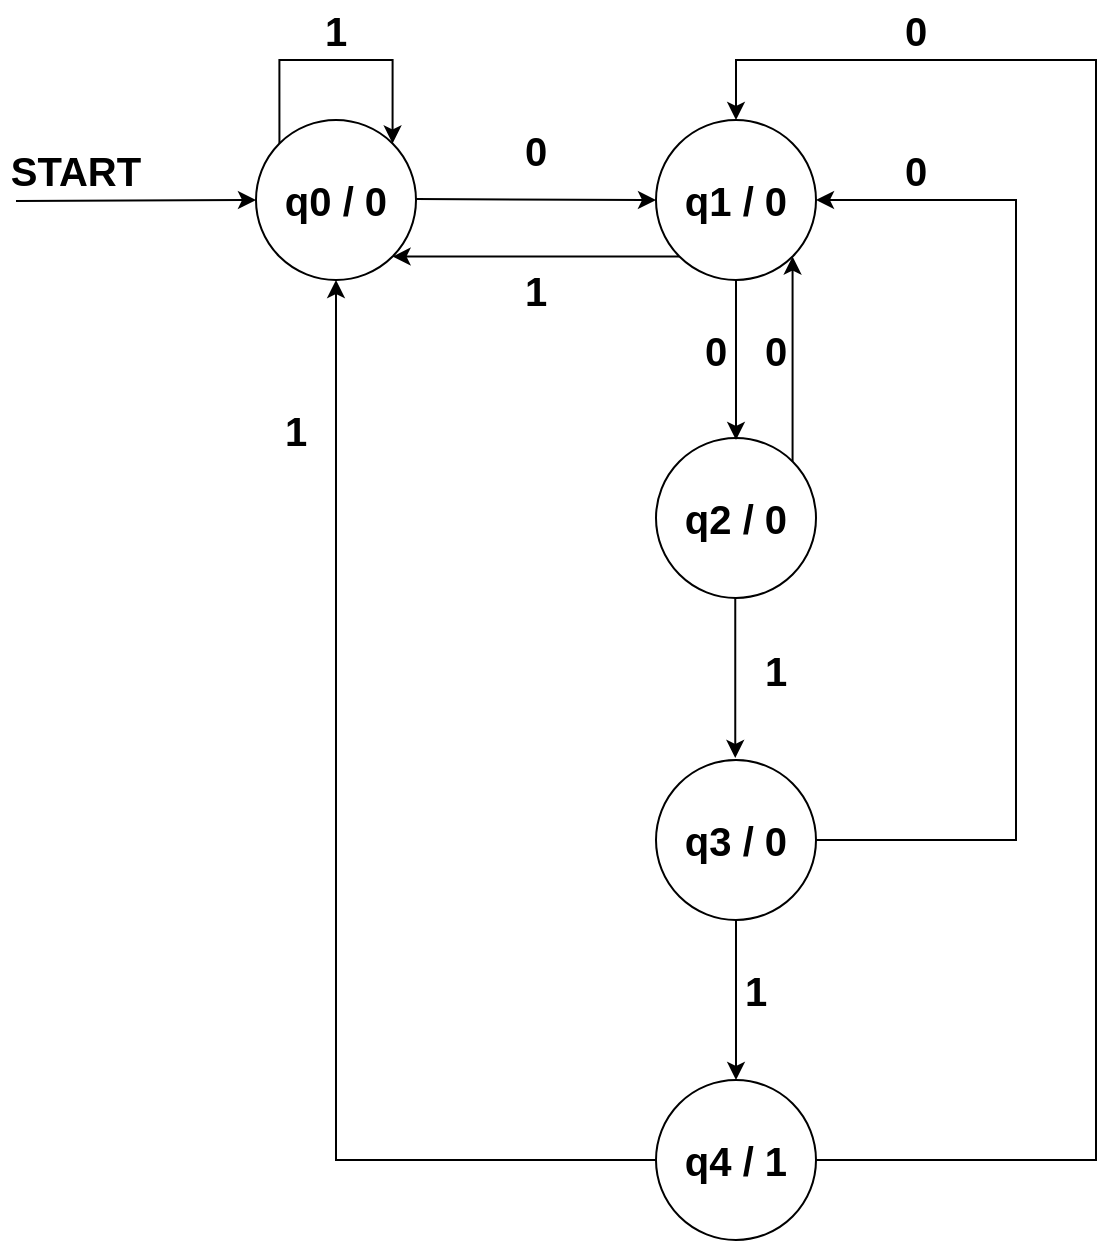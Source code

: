 <mxfile version="22.1.7" type="github">
  <diagram name="Page-1" id="dw8pbqw-n0SPfMg4s-sq">
    <mxGraphModel dx="1121" dy="637" grid="1" gridSize="10" guides="1" tooltips="1" connect="1" arrows="1" fold="1" page="1" pageScale="1" pageWidth="1169" pageHeight="827" math="0" shadow="0">
      <root>
        <mxCell id="0" />
        <mxCell id="1" parent="0" />
        <mxCell id="KcKuBcbKkhyo1QJxsV9f-33" style="edgeStyle=orthogonalEdgeStyle;rounded=0;orthogonalLoop=1;jettySize=auto;html=1;exitX=0;exitY=0;exitDx=0;exitDy=0;entryX=1;entryY=0;entryDx=0;entryDy=0;" edge="1" parent="1" source="KcKuBcbKkhyo1QJxsV9f-1" target="KcKuBcbKkhyo1QJxsV9f-1">
          <mxGeometry relative="1" as="geometry">
            <mxPoint x="300" y="190" as="targetPoint" />
            <Array as="points">
              <mxPoint x="252" y="170" />
              <mxPoint x="308" y="170" />
            </Array>
          </mxGeometry>
        </mxCell>
        <mxCell id="KcKuBcbKkhyo1QJxsV9f-1" value="" style="ellipse;whiteSpace=wrap;html=1;aspect=fixed;" vertex="1" parent="1">
          <mxGeometry x="240" y="200" width="80" height="80" as="geometry" />
        </mxCell>
        <mxCell id="KcKuBcbKkhyo1QJxsV9f-2" value="" style="ellipse;whiteSpace=wrap;html=1;aspect=fixed;" vertex="1" parent="1">
          <mxGeometry x="440" y="200" width="80" height="80" as="geometry" />
        </mxCell>
        <mxCell id="KcKuBcbKkhyo1QJxsV9f-3" value="" style="ellipse;whiteSpace=wrap;html=1;aspect=fixed;" vertex="1" parent="1">
          <mxGeometry x="440" y="359" width="80" height="80" as="geometry" />
        </mxCell>
        <mxCell id="KcKuBcbKkhyo1QJxsV9f-55" style="edgeStyle=orthogonalEdgeStyle;rounded=0;orthogonalLoop=1;jettySize=auto;html=1;exitX=0.5;exitY=0;exitDx=0;exitDy=0;entryX=1;entryY=0.5;entryDx=0;entryDy=0;" edge="1" parent="1" source="KcKuBcbKkhyo1QJxsV9f-4" target="KcKuBcbKkhyo1QJxsV9f-2">
          <mxGeometry relative="1" as="geometry">
            <Array as="points">
              <mxPoint x="620" y="560" />
              <mxPoint x="620" y="240" />
            </Array>
          </mxGeometry>
        </mxCell>
        <mxCell id="KcKuBcbKkhyo1QJxsV9f-4" value="" style="ellipse;whiteSpace=wrap;html=1;aspect=fixed;direction=south;" vertex="1" parent="1">
          <mxGeometry x="440" y="520" width="80" height="80" as="geometry" />
        </mxCell>
        <mxCell id="KcKuBcbKkhyo1QJxsV9f-5" value="" style="endArrow=classic;html=1;rounded=0;exitX=0.5;exitY=1;exitDx=0;exitDy=0;" edge="1" parent="1" source="KcKuBcbKkhyo1QJxsV9f-2">
          <mxGeometry width="50" height="50" relative="1" as="geometry">
            <mxPoint x="530" y="320" as="sourcePoint" />
            <mxPoint x="480" y="360" as="targetPoint" />
          </mxGeometry>
        </mxCell>
        <mxCell id="KcKuBcbKkhyo1QJxsV9f-7" value="" style="endArrow=classic;html=1;rounded=0;exitX=1;exitY=0.5;exitDx=0;exitDy=0;entryX=0;entryY=0.5;entryDx=0;entryDy=0;" edge="1" parent="1" target="KcKuBcbKkhyo1QJxsV9f-2">
          <mxGeometry width="50" height="50" relative="1" as="geometry">
            <mxPoint x="320" y="239.5" as="sourcePoint" />
            <mxPoint x="400" y="239.5" as="targetPoint" />
          </mxGeometry>
        </mxCell>
        <mxCell id="KcKuBcbKkhyo1QJxsV9f-9" value="&lt;b&gt;START&lt;/b&gt;" style="text;html=1;strokeColor=none;fillColor=none;align=center;verticalAlign=middle;whiteSpace=wrap;rounded=0;fontSize=20;" vertex="1" parent="1">
          <mxGeometry x="120" y="210" width="60" height="30" as="geometry" />
        </mxCell>
        <mxCell id="KcKuBcbKkhyo1QJxsV9f-10" value="&lt;b&gt;q0 / 0&lt;/b&gt;" style="text;html=1;strokeColor=none;fillColor=none;align=center;verticalAlign=middle;whiteSpace=wrap;rounded=0;fontSize=20;" vertex="1" parent="1">
          <mxGeometry x="250" y="225" width="60" height="30" as="geometry" />
        </mxCell>
        <mxCell id="KcKuBcbKkhyo1QJxsV9f-11" value="&lt;b&gt;q1 / 0&lt;/b&gt;" style="text;html=1;strokeColor=none;fillColor=none;align=center;verticalAlign=middle;whiteSpace=wrap;rounded=0;fontSize=20;" vertex="1" parent="1">
          <mxGeometry x="450" y="225" width="60" height="30" as="geometry" />
        </mxCell>
        <mxCell id="KcKuBcbKkhyo1QJxsV9f-12" value="&lt;b&gt;q2 / 0&lt;/b&gt;" style="text;html=1;strokeColor=none;fillColor=none;align=center;verticalAlign=middle;whiteSpace=wrap;rounded=0;fontSize=20;" vertex="1" parent="1">
          <mxGeometry x="450" y="384" width="60" height="30" as="geometry" />
        </mxCell>
        <mxCell id="KcKuBcbKkhyo1QJxsV9f-13" value="&lt;b&gt;q3 / 0&lt;/b&gt;" style="text;html=1;strokeColor=none;fillColor=none;align=center;verticalAlign=middle;whiteSpace=wrap;rounded=0;fontSize=20;" vertex="1" parent="1">
          <mxGeometry x="450" y="545" width="60" height="30" as="geometry" />
        </mxCell>
        <mxCell id="KcKuBcbKkhyo1QJxsV9f-46" style="edgeStyle=orthogonalEdgeStyle;rounded=0;orthogonalLoop=1;jettySize=auto;html=1;exitX=1;exitY=0.5;exitDx=0;exitDy=0;entryX=0.5;entryY=0;entryDx=0;entryDy=0;" edge="1" parent="1" source="KcKuBcbKkhyo1QJxsV9f-14" target="KcKuBcbKkhyo1QJxsV9f-2">
          <mxGeometry relative="1" as="geometry">
            <Array as="points">
              <mxPoint x="660" y="720" />
              <mxPoint x="660" y="170" />
              <mxPoint x="480" y="170" />
            </Array>
          </mxGeometry>
        </mxCell>
        <mxCell id="KcKuBcbKkhyo1QJxsV9f-14" value="" style="ellipse;whiteSpace=wrap;html=1;aspect=fixed;" vertex="1" parent="1">
          <mxGeometry x="440" y="680" width="80" height="80" as="geometry" />
        </mxCell>
        <mxCell id="KcKuBcbKkhyo1QJxsV9f-23" style="edgeStyle=orthogonalEdgeStyle;rounded=0;orthogonalLoop=1;jettySize=auto;html=1;entryX=0.5;entryY=1;entryDx=0;entryDy=0;exitX=0;exitY=0.5;exitDx=0;exitDy=0;" edge="1" parent="1" source="KcKuBcbKkhyo1QJxsV9f-14" target="KcKuBcbKkhyo1QJxsV9f-1">
          <mxGeometry relative="1" as="geometry" />
        </mxCell>
        <mxCell id="KcKuBcbKkhyo1QJxsV9f-16" value="&lt;b&gt;q4 / 1&lt;/b&gt;" style="text;html=1;strokeColor=none;fillColor=none;align=center;verticalAlign=middle;whiteSpace=wrap;rounded=0;fontSize=20;" vertex="1" parent="1">
          <mxGeometry x="450" y="705" width="60" height="30" as="geometry" />
        </mxCell>
        <mxCell id="KcKuBcbKkhyo1QJxsV9f-17" value="&lt;b&gt;0&lt;/b&gt;" style="text;html=1;strokeColor=none;fillColor=none;align=center;verticalAlign=middle;whiteSpace=wrap;rounded=0;fontSize=20;" vertex="1" parent="1">
          <mxGeometry x="350" y="200" width="60" height="30" as="geometry" />
        </mxCell>
        <mxCell id="KcKuBcbKkhyo1QJxsV9f-18" value="&lt;b&gt;0&lt;/b&gt;" style="text;html=1;strokeColor=none;fillColor=none;align=center;verticalAlign=middle;whiteSpace=wrap;rounded=0;fontSize=20;" vertex="1" parent="1">
          <mxGeometry x="540" y="140" width="60" height="30" as="geometry" />
        </mxCell>
        <mxCell id="KcKuBcbKkhyo1QJxsV9f-19" value="&lt;b&gt;1&lt;/b&gt;" style="text;html=1;strokeColor=none;fillColor=none;align=center;verticalAlign=middle;whiteSpace=wrap;rounded=0;fontSize=20;" vertex="1" parent="1">
          <mxGeometry x="460" y="620" width="60" height="30" as="geometry" />
        </mxCell>
        <mxCell id="KcKuBcbKkhyo1QJxsV9f-24" value="&lt;b&gt;1&lt;/b&gt;" style="text;html=1;strokeColor=none;fillColor=none;align=center;verticalAlign=middle;whiteSpace=wrap;rounded=0;fontSize=20;" vertex="1" parent="1">
          <mxGeometry x="230" y="340" width="60" height="30" as="geometry" />
        </mxCell>
        <mxCell id="KcKuBcbKkhyo1QJxsV9f-29" value="&lt;b&gt;1&lt;/b&gt;" style="text;html=1;strokeColor=none;fillColor=none;align=center;verticalAlign=middle;whiteSpace=wrap;rounded=0;fontSize=20;" vertex="1" parent="1">
          <mxGeometry x="470" y="460" width="60" height="30" as="geometry" />
        </mxCell>
        <mxCell id="KcKuBcbKkhyo1QJxsV9f-34" value="&lt;b&gt;1&lt;/b&gt;" style="text;html=1;strokeColor=none;fillColor=none;align=center;verticalAlign=middle;whiteSpace=wrap;rounded=0;fontSize=20;" vertex="1" parent="1">
          <mxGeometry x="250" y="140" width="60" height="30" as="geometry" />
        </mxCell>
        <mxCell id="KcKuBcbKkhyo1QJxsV9f-43" value="" style="endArrow=classic;html=1;rounded=0;exitX=1;exitY=0.5;exitDx=0;exitDy=0;entryX=0.5;entryY=0;entryDx=0;entryDy=0;" edge="1" parent="1" source="KcKuBcbKkhyo1QJxsV9f-4" target="KcKuBcbKkhyo1QJxsV9f-14">
          <mxGeometry width="50" height="50" relative="1" as="geometry">
            <mxPoint x="590" y="444" as="sourcePoint" />
            <mxPoint x="710" y="444" as="targetPoint" />
          </mxGeometry>
        </mxCell>
        <mxCell id="KcKuBcbKkhyo1QJxsV9f-44" value="" style="endArrow=classic;html=1;rounded=0;exitX=0;exitY=1;exitDx=0;exitDy=0;entryX=1;entryY=1;entryDx=0;entryDy=0;" edge="1" parent="1" source="KcKuBcbKkhyo1QJxsV9f-2" target="KcKuBcbKkhyo1QJxsV9f-1">
          <mxGeometry width="50" height="50" relative="1" as="geometry">
            <mxPoint x="320" y="290" as="sourcePoint" />
            <mxPoint x="440" y="290.5" as="targetPoint" />
          </mxGeometry>
        </mxCell>
        <mxCell id="KcKuBcbKkhyo1QJxsV9f-45" value="&lt;b&gt;1&lt;/b&gt;" style="text;html=1;strokeColor=none;fillColor=none;align=center;verticalAlign=middle;whiteSpace=wrap;rounded=0;fontSize=20;" vertex="1" parent="1">
          <mxGeometry x="350" y="270" width="60" height="30" as="geometry" />
        </mxCell>
        <mxCell id="KcKuBcbKkhyo1QJxsV9f-47" value="&lt;b&gt;0&lt;/b&gt;" style="text;html=1;strokeColor=none;fillColor=none;align=center;verticalAlign=middle;whiteSpace=wrap;rounded=0;fontSize=20;" vertex="1" parent="1">
          <mxGeometry x="470" y="300" width="60" height="30" as="geometry" />
        </mxCell>
        <mxCell id="KcKuBcbKkhyo1QJxsV9f-50" value="" style="endArrow=classic;html=1;rounded=0;" edge="1" parent="1">
          <mxGeometry width="50" height="50" relative="1" as="geometry">
            <mxPoint x="120" y="240.5" as="sourcePoint" />
            <mxPoint x="240" y="240" as="targetPoint" />
          </mxGeometry>
        </mxCell>
        <mxCell id="KcKuBcbKkhyo1QJxsV9f-52" value="" style="endArrow=classic;html=1;rounded=0;exitX=0.5;exitY=1;exitDx=0;exitDy=0;" edge="1" parent="1">
          <mxGeometry width="50" height="50" relative="1" as="geometry">
            <mxPoint x="479.63" y="439" as="sourcePoint" />
            <mxPoint x="479.63" y="519" as="targetPoint" />
          </mxGeometry>
        </mxCell>
        <mxCell id="KcKuBcbKkhyo1QJxsV9f-56" value="&lt;b&gt;0&lt;/b&gt;" style="text;html=1;strokeColor=none;fillColor=none;align=center;verticalAlign=middle;whiteSpace=wrap;rounded=0;fontSize=20;" vertex="1" parent="1">
          <mxGeometry x="540" y="210" width="60" height="30" as="geometry" />
        </mxCell>
        <mxCell id="KcKuBcbKkhyo1QJxsV9f-58" value="" style="endArrow=classic;html=1;rounded=0;exitX=1;exitY=0;exitDx=0;exitDy=0;entryX=1;entryY=1;entryDx=0;entryDy=0;" edge="1" parent="1" source="KcKuBcbKkhyo1QJxsV9f-3" target="KcKuBcbKkhyo1QJxsV9f-2">
          <mxGeometry width="50" height="50" relative="1" as="geometry">
            <mxPoint x="562" y="299.57" as="sourcePoint" />
            <mxPoint x="418" y="299.57" as="targetPoint" />
          </mxGeometry>
        </mxCell>
        <mxCell id="KcKuBcbKkhyo1QJxsV9f-59" value="&lt;b&gt;0&lt;/b&gt;" style="text;html=1;strokeColor=none;fillColor=none;align=center;verticalAlign=middle;whiteSpace=wrap;rounded=0;fontSize=20;" vertex="1" parent="1">
          <mxGeometry x="440" y="300" width="60" height="30" as="geometry" />
        </mxCell>
      </root>
    </mxGraphModel>
  </diagram>
</mxfile>
